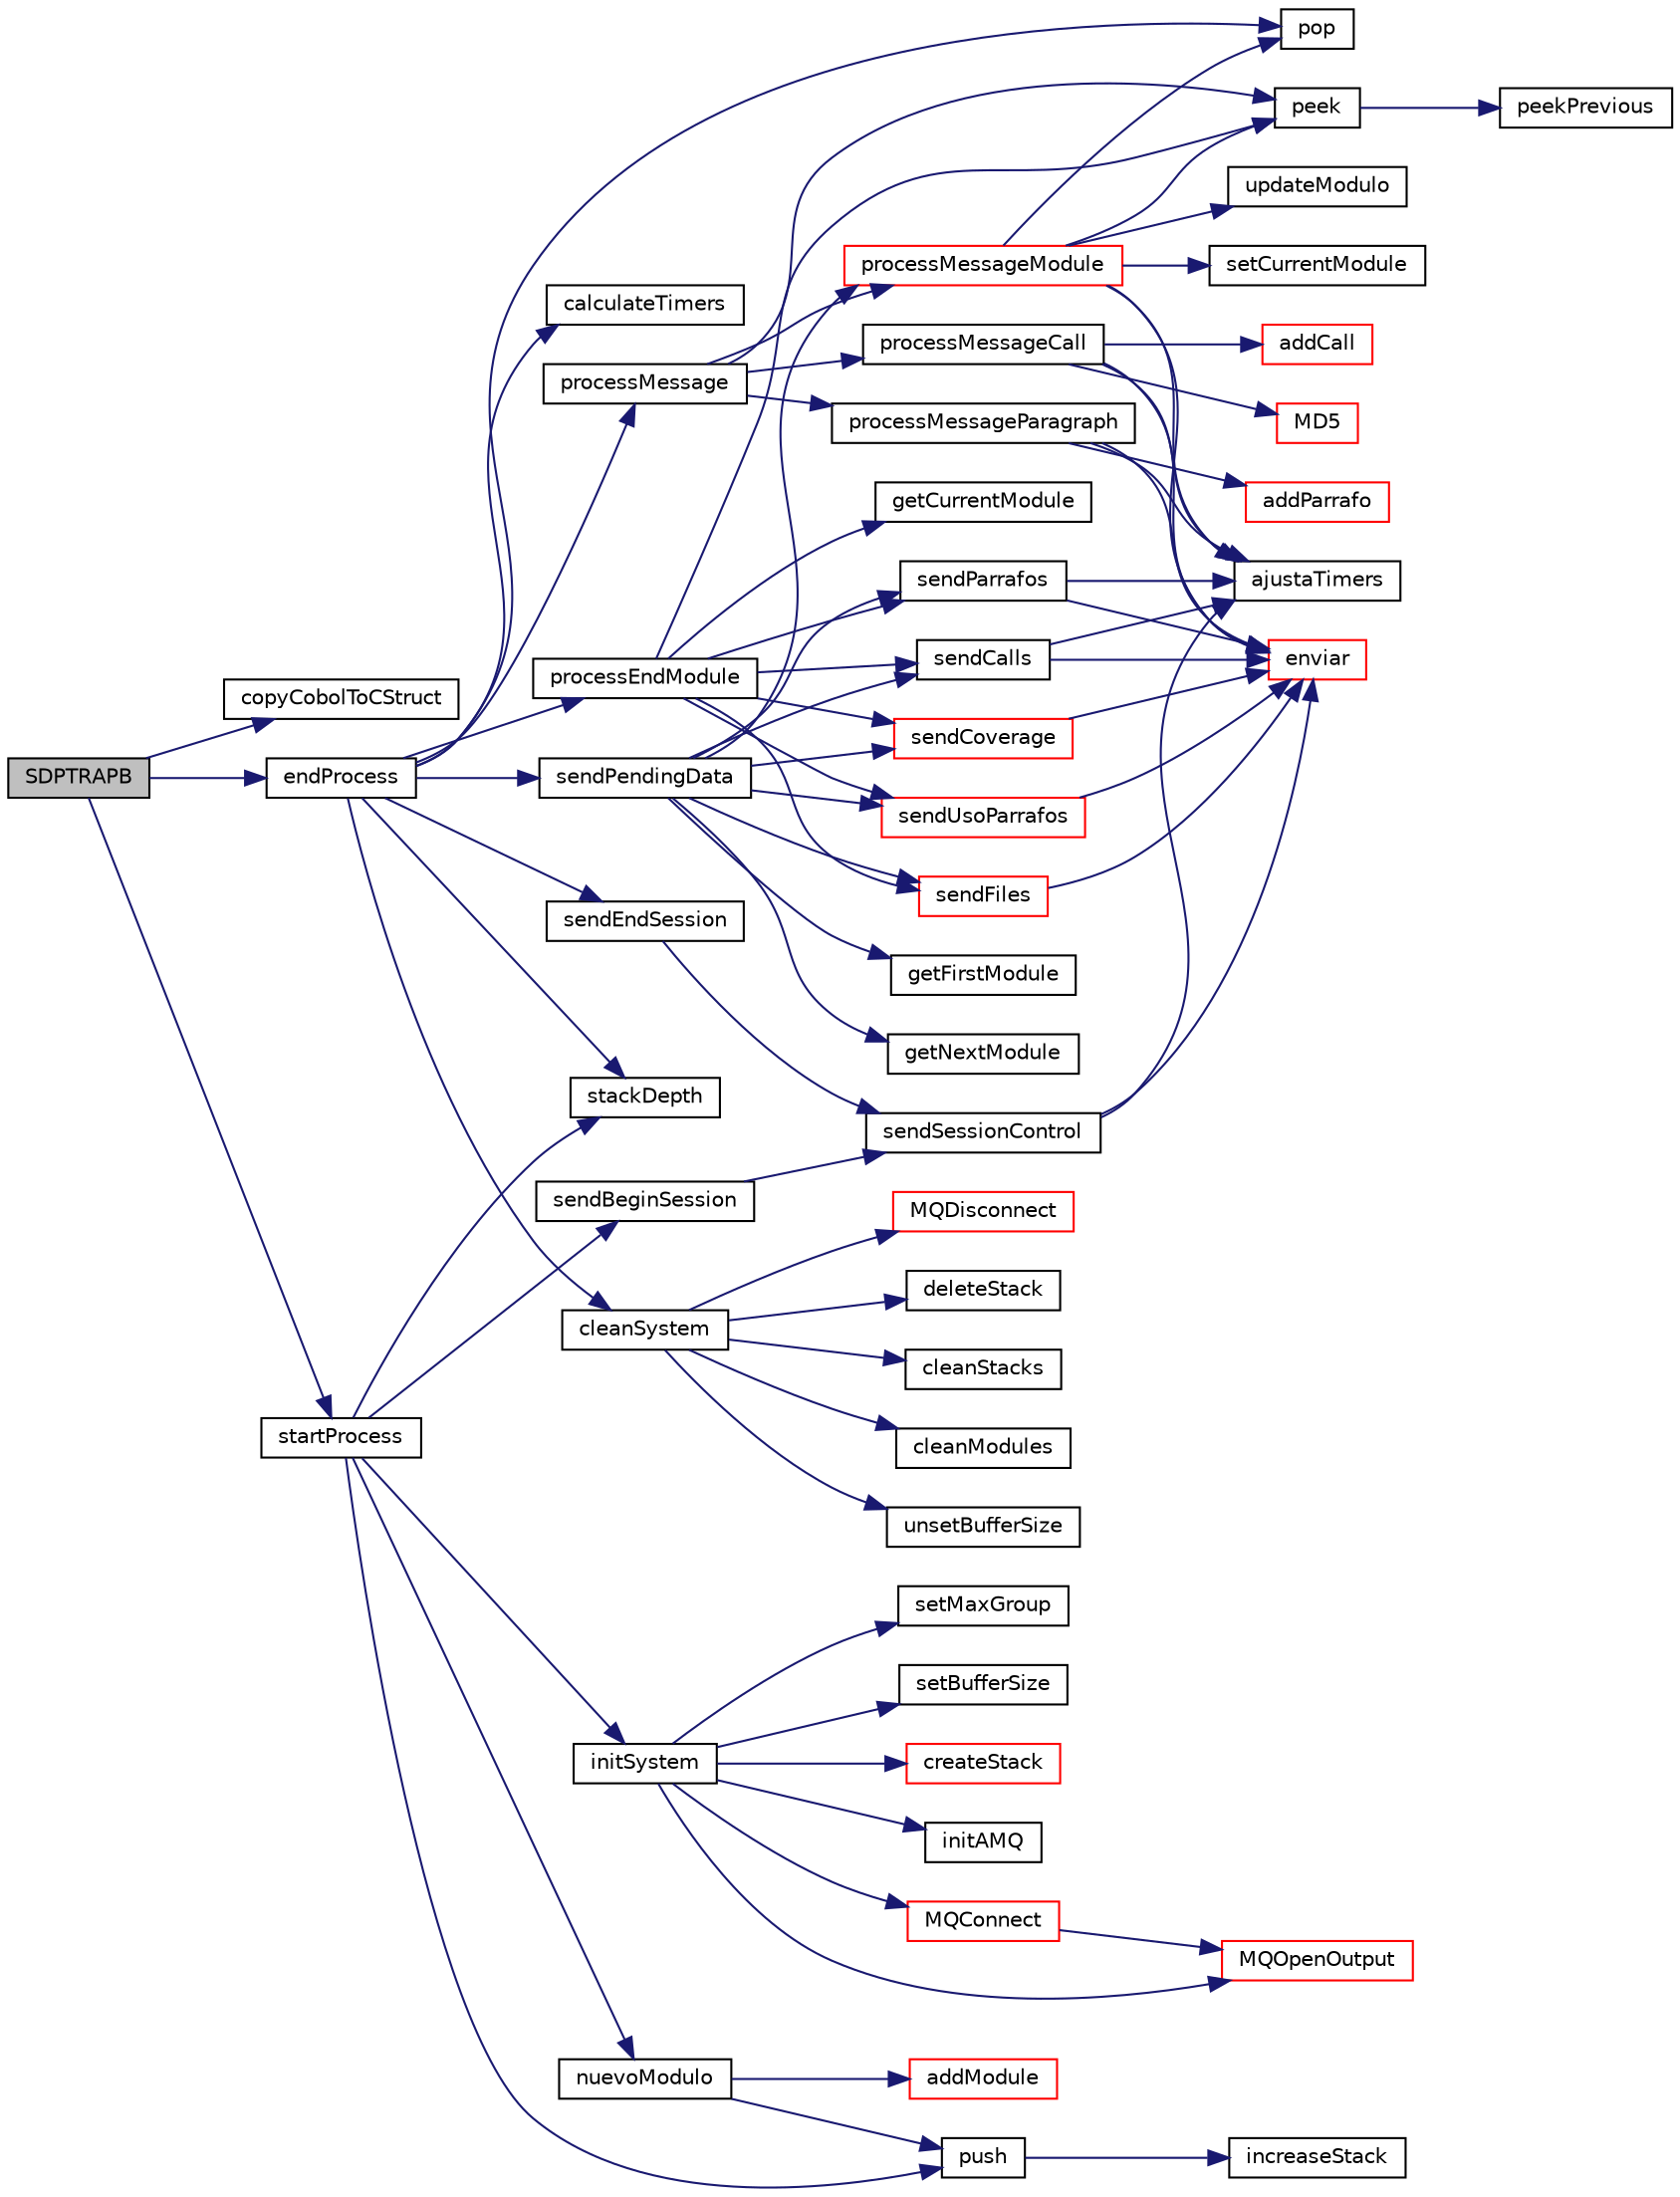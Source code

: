 digraph "SDPTRAPB"
{
  edge [fontname="Helvetica",fontsize="10",labelfontname="Helvetica",labelfontsize="10"];
  node [fontname="Helvetica",fontsize="10",shape=record];
  rankdir="LR";
  Node1 [label="SDPTRAPB",height=0.2,width=0.4,color="black", fillcolor="grey75", style="filled", fontcolor="black"];
  Node1 -> Node2 [color="midnightblue",fontsize="10",style="solid"];
  Node2 [label="copyCobolToCStruct",height=0.2,width=0.4,color="black", fillcolor="white", style="filled",URL="$cob2c_8c.html#a7b6a88dac211a2521b42d23d3080c09d"];
  Node1 -> Node3 [color="midnightblue",fontsize="10",style="solid"];
  Node3 [label="endProcess",height=0.2,width=0.4,color="black", fillcolor="white", style="filled",URL="$_s_d_p_t_r_a_p_b_8c.html#aa42745580a553732a3f221db4d209801"];
  Node3 -> Node4 [color="midnightblue",fontsize="10",style="solid"];
  Node4 [label="pop",height=0.2,width=0.4,color="black", fillcolor="white", style="filled",URL="$pila_8c.html#a1db44ba0ac493c74045249cbc9da35ce"];
  Node3 -> Node5 [color="midnightblue",fontsize="10",style="solid"];
  Node5 [label="calculateTimers",height=0.2,width=0.4,color="black", fillcolor="white", style="filled",URL="$_s_d_p_t_r_a_p_b_8c.html#a0704e6747f6e4e33d32b791e60c85953"];
  Node3 -> Node6 [color="midnightblue",fontsize="10",style="solid"];
  Node6 [label="processMessage",height=0.2,width=0.4,color="black", fillcolor="white", style="filled",URL="$messages_8c.html#ad9a5bcb8859dbde9b0a6029b344b68cd"];
  Node6 -> Node7 [color="midnightblue",fontsize="10",style="solid"];
  Node7 [label="peek",height=0.2,width=0.4,color="black", fillcolor="white", style="filled",URL="$pila_8c.html#a4cd5ead0eacae2da44d2e23a5cd2ff85"];
  Node7 -> Node8 [color="midnightblue",fontsize="10",style="solid"];
  Node8 [label="peekPrevious",height=0.2,width=0.4,color="black", fillcolor="white", style="filled",URL="$pila_8c.html#a52d67d28c95733787926bc3f42bffb2a"];
  Node6 -> Node9 [color="midnightblue",fontsize="10",style="solid"];
  Node9 [label="processMessageCall",height=0.2,width=0.4,color="black", fillcolor="white", style="filled",URL="$messages_8c.html#a5c4b5bc4bbd5b78371891b44033225b2"];
  Node9 -> Node10 [color="midnightblue",fontsize="10",style="solid"];
  Node10 [label="addCall",height=0.2,width=0.4,color="red", fillcolor="white", style="filled",URL="$modulos_8c.html#a99eadd22b499b79658bd8b0ae82dd7bc"];
  Node9 -> Node11 [color="midnightblue",fontsize="10",style="solid"];
  Node11 [label="ajustaTimers",height=0.2,width=0.4,color="black", fillcolor="white", style="filled",URL="$messages_8c.html#ade4488bea47f13725077ee3a3e0bac34"];
  Node9 -> Node12 [color="midnightblue",fontsize="10",style="solid"];
  Node12 [label="MD5",height=0.2,width=0.4,color="red", fillcolor="white", style="filled",URL="$md5_8c.html#aa75a1419e565ea619428681420b59179"];
  Node9 -> Node13 [color="midnightblue",fontsize="10",style="solid"];
  Node13 [label="enviar",height=0.2,width=0.4,color="red", fillcolor="white", style="filled",URL="$amqsdp_8c.html#ab05385469ff40b1b77e3c41846d1421f"];
  Node6 -> Node14 [color="midnightblue",fontsize="10",style="solid"];
  Node14 [label="processMessageParagraph",height=0.2,width=0.4,color="black", fillcolor="white", style="filled",URL="$messages_8c.html#a01dcea3425d9a1ac856ca40e46c11e06"];
  Node14 -> Node15 [color="midnightblue",fontsize="10",style="solid"];
  Node15 [label="addParrafo",height=0.2,width=0.4,color="red", fillcolor="white", style="filled",URL="$modulos_8c.html#a30a68f431bcf69251c926de4907ae96d"];
  Node14 -> Node11 [color="midnightblue",fontsize="10",style="solid"];
  Node14 -> Node13 [color="midnightblue",fontsize="10",style="solid"];
  Node6 -> Node16 [color="midnightblue",fontsize="10",style="solid"];
  Node16 [label="processMessageModule",height=0.2,width=0.4,color="red", fillcolor="white", style="filled",URL="$messages_8c.html#a38f5a7f119931cf2c5d80bf082d79396"];
  Node16 -> Node4 [color="midnightblue",fontsize="10",style="solid"];
  Node16 -> Node7 [color="midnightblue",fontsize="10",style="solid"];
  Node16 -> Node17 [color="midnightblue",fontsize="10",style="solid"];
  Node17 [label="updateModulo",height=0.2,width=0.4,color="black", fillcolor="white", style="filled",URL="$messages_8c.html#ad572a023ad1a3376615edc33d723af52"];
  Node16 -> Node18 [color="midnightblue",fontsize="10",style="solid"];
  Node18 [label="setCurrentModule",height=0.2,width=0.4,color="black", fillcolor="white", style="filled",URL="$modulos_8c.html#a1276112603f3ff77e47304a5f64de662"];
  Node16 -> Node11 [color="midnightblue",fontsize="10",style="solid"];
  Node16 -> Node13 [color="midnightblue",fontsize="10",style="solid"];
  Node3 -> Node19 [color="midnightblue",fontsize="10",style="solid"];
  Node19 [label="processEndModule",height=0.2,width=0.4,color="black", fillcolor="white", style="filled",URL="$messages_8c.html#ae4bd6b37abd013f42f2ac297cc683573"];
  Node19 -> Node20 [color="midnightblue",fontsize="10",style="solid"];
  Node20 [label="sendParrafos",height=0.2,width=0.4,color="black", fillcolor="white", style="filled",URL="$messages_8c.html#a347af0003cb0b768fdba68788e9cde4a"];
  Node20 -> Node11 [color="midnightblue",fontsize="10",style="solid"];
  Node20 -> Node13 [color="midnightblue",fontsize="10",style="solid"];
  Node19 -> Node21 [color="midnightblue",fontsize="10",style="solid"];
  Node21 [label="getCurrentModule",height=0.2,width=0.4,color="black", fillcolor="white", style="filled",URL="$modulos_8c.html#af653e19b55527e3f89161ec0c18c710a"];
  Node19 -> Node22 [color="midnightblue",fontsize="10",style="solid"];
  Node22 [label="sendCalls",height=0.2,width=0.4,color="black", fillcolor="white", style="filled",URL="$messages_8c.html#a508bbb821e7ca1f2df8497d011d0f51a"];
  Node22 -> Node11 [color="midnightblue",fontsize="10",style="solid"];
  Node22 -> Node13 [color="midnightblue",fontsize="10",style="solid"];
  Node19 -> Node23 [color="midnightblue",fontsize="10",style="solid"];
  Node23 [label="sendCoverage",height=0.2,width=0.4,color="red", fillcolor="white", style="filled",URL="$messages_8c.html#a55fc859ca4230a2ec01f70112072a6c1"];
  Node23 -> Node13 [color="midnightblue",fontsize="10",style="solid"];
  Node19 -> Node7 [color="midnightblue",fontsize="10",style="solid"];
  Node19 -> Node24 [color="midnightblue",fontsize="10",style="solid"];
  Node24 [label="sendUsoParrafos",height=0.2,width=0.4,color="red", fillcolor="white", style="filled",URL="$messages_8c.html#a395163ce9ccd27fd0ad904ec2dfbde51"];
  Node24 -> Node13 [color="midnightblue",fontsize="10",style="solid"];
  Node19 -> Node25 [color="midnightblue",fontsize="10",style="solid"];
  Node25 [label="sendFiles",height=0.2,width=0.4,color="red", fillcolor="white", style="filled",URL="$messages_8c.html#acc51fc909744a1dba67838e37aaf8bf1"];
  Node25 -> Node13 [color="midnightblue",fontsize="10",style="solid"];
  Node3 -> Node26 [color="midnightblue",fontsize="10",style="solid"];
  Node26 [label="stackDepth",height=0.2,width=0.4,color="black", fillcolor="white", style="filled",URL="$pila_8c.html#a413fbb234d19804d9041033a716e0d75"];
  Node3 -> Node27 [color="midnightblue",fontsize="10",style="solid"];
  Node27 [label="sendPendingData",height=0.2,width=0.4,color="black", fillcolor="white", style="filled",URL="$messages_8c.html#ad2e875f26a55b957c63137be3e719471"];
  Node27 -> Node28 [color="midnightblue",fontsize="10",style="solid"];
  Node28 [label="getFirstModule",height=0.2,width=0.4,color="black", fillcolor="white", style="filled",URL="$modulos_8c.html#a0085fb1e078dbb75094358fb3fa9e9cc"];
  Node27 -> Node20 [color="midnightblue",fontsize="10",style="solid"];
  Node27 -> Node22 [color="midnightblue",fontsize="10",style="solid"];
  Node27 -> Node23 [color="midnightblue",fontsize="10",style="solid"];
  Node27 -> Node24 [color="midnightblue",fontsize="10",style="solid"];
  Node27 -> Node25 [color="midnightblue",fontsize="10",style="solid"];
  Node27 -> Node16 [color="midnightblue",fontsize="10",style="solid"];
  Node27 -> Node29 [color="midnightblue",fontsize="10",style="solid"];
  Node29 [label="getNextModule",height=0.2,width=0.4,color="black", fillcolor="white", style="filled",URL="$modulos_8c.html#a19078a69464f53360640e46c1a6fe0a7"];
  Node3 -> Node30 [color="midnightblue",fontsize="10",style="solid"];
  Node30 [label="sendEndSession",height=0.2,width=0.4,color="black", fillcolor="white", style="filled",URL="$messages_8c.html#a69751ad443f5cbed4e252627ee7421d2"];
  Node30 -> Node31 [color="midnightblue",fontsize="10",style="solid"];
  Node31 [label="sendSessionControl",height=0.2,width=0.4,color="black", fillcolor="white", style="filled",URL="$messages_8c.html#a5df4323dd9c81e9569ef158babd0c59f"];
  Node31 -> Node11 [color="midnightblue",fontsize="10",style="solid"];
  Node31 -> Node13 [color="midnightblue",fontsize="10",style="solid"];
  Node3 -> Node32 [color="midnightblue",fontsize="10",style="solid"];
  Node32 [label="cleanSystem",height=0.2,width=0.4,color="black", fillcolor="white", style="filled",URL="$_s_d_p_t_r_a_p_b_8c.html#a791a48c81cdf8f968eb6e0282729ff14"];
  Node32 -> Node33 [color="midnightblue",fontsize="10",style="solid"];
  Node33 [label="MQDisconnect",height=0.2,width=0.4,color="red", fillcolor="white", style="filled",URL="$amqsdp_8c.html#a4cf1ee13ff615962a3d86fcb8cfa57f5"];
  Node32 -> Node34 [color="midnightblue",fontsize="10",style="solid"];
  Node34 [label="deleteStack",height=0.2,width=0.4,color="black", fillcolor="white", style="filled",URL="$pila_8c.html#aa849c8d27b733322a37846b4dafd9711"];
  Node32 -> Node35 [color="midnightblue",fontsize="10",style="solid"];
  Node35 [label="cleanStacks",height=0.2,width=0.4,color="black", fillcolor="white", style="filled",URL="$pila_8c.html#af178218c456015849c1a499412fbfbd1"];
  Node32 -> Node36 [color="midnightblue",fontsize="10",style="solid"];
  Node36 [label="cleanModules",height=0.2,width=0.4,color="black", fillcolor="white", style="filled",URL="$modulos_8c.html#adea9f669293aa4c6f827ff74d736fed0"];
  Node32 -> Node37 [color="midnightblue",fontsize="10",style="solid"];
  Node37 [label="unsetBufferSize",height=0.2,width=0.4,color="black", fillcolor="white", style="filled",URL="$amqsdp_8c.html#adba192fbf1af062214021fcb06229295"];
  Node1 -> Node38 [color="midnightblue",fontsize="10",style="solid"];
  Node38 [label="startProcess",height=0.2,width=0.4,color="black", fillcolor="white", style="filled",URL="$_s_d_p_t_r_a_p_b_8c.html#ad67bdaaddcfa1424dad31c0b8187f829"];
  Node38 -> Node39 [color="midnightblue",fontsize="10",style="solid"];
  Node39 [label="initSystem",height=0.2,width=0.4,color="black", fillcolor="white", style="filled",URL="$_s_d_p_t_r_a_p_b_8c.html#ad714df92d7ba0d4f11a8de881029449f"];
  Node39 -> Node40 [color="midnightblue",fontsize="10",style="solid"];
  Node40 [label="setMaxGroup",height=0.2,width=0.4,color="black", fillcolor="white", style="filled",URL="$amqsdp_8c.html#ac2122a579c04414c93370c338601c492"];
  Node39 -> Node41 [color="midnightblue",fontsize="10",style="solid"];
  Node41 [label="setBufferSize",height=0.2,width=0.4,color="black", fillcolor="white", style="filled",URL="$amqsdp_8c.html#a3c337f7b77e495f85489f862d4df359c"];
  Node39 -> Node42 [color="midnightblue",fontsize="10",style="solid"];
  Node42 [label="createStack",height=0.2,width=0.4,color="red", fillcolor="white", style="filled",URL="$pila_8c.html#a76e64db083920898ed319afa103e9c9b"];
  Node39 -> Node43 [color="midnightblue",fontsize="10",style="solid"];
  Node43 [label="initAMQ",height=0.2,width=0.4,color="black", fillcolor="white", style="filled",URL="$amqsdp_8c.html#a12766b7a05c27f09555f40c88e08610b"];
  Node39 -> Node44 [color="midnightblue",fontsize="10",style="solid"];
  Node44 [label="MQConnect",height=0.2,width=0.4,color="red", fillcolor="white", style="filled",URL="$amqsdp_8c.html#a6a6249b42450b376958cc3f668c44fdb"];
  Node44 -> Node45 [color="midnightblue",fontsize="10",style="solid"];
  Node45 [label="MQOpenOutput",height=0.2,width=0.4,color="red", fillcolor="white", style="filled",URL="$amqsdp_8c.html#a3fea393a72c9440cf4210ec0634d91b2"];
  Node39 -> Node45 [color="midnightblue",fontsize="10",style="solid"];
  Node38 -> Node46 [color="midnightblue",fontsize="10",style="solid"];
  Node46 [label="nuevoModulo",height=0.2,width=0.4,color="black", fillcolor="white", style="filled",URL="$_s_d_p_t_r_a_p_b_8c.html#a004616c530a9e96c121bf5aa81198eab"];
  Node46 -> Node47 [color="midnightblue",fontsize="10",style="solid"];
  Node47 [label="addModule",height=0.2,width=0.4,color="red", fillcolor="white", style="filled",URL="$modulos_8c.html#a3f474d9711cf3cb795b314712a2e3ac0"];
  Node46 -> Node48 [color="midnightblue",fontsize="10",style="solid"];
  Node48 [label="push",height=0.2,width=0.4,color="black", fillcolor="white", style="filled",URL="$pila_8c.html#a2d5d0b13ff0627defd07ec3fbe614b58"];
  Node48 -> Node49 [color="midnightblue",fontsize="10",style="solid"];
  Node49 [label="increaseStack",height=0.2,width=0.4,color="black", fillcolor="white", style="filled",URL="$pila_8c.html#a3f5f6f2f0a083cb22ed02eadcf585c2f"];
  Node38 -> Node26 [color="midnightblue",fontsize="10",style="solid"];
  Node38 -> Node50 [color="midnightblue",fontsize="10",style="solid"];
  Node50 [label="sendBeginSession",height=0.2,width=0.4,color="black", fillcolor="white", style="filled",URL="$messages_8c.html#a63282a78d8b8929683dd046c35f09fd8"];
  Node50 -> Node31 [color="midnightblue",fontsize="10",style="solid"];
  Node38 -> Node48 [color="midnightblue",fontsize="10",style="solid"];
}
